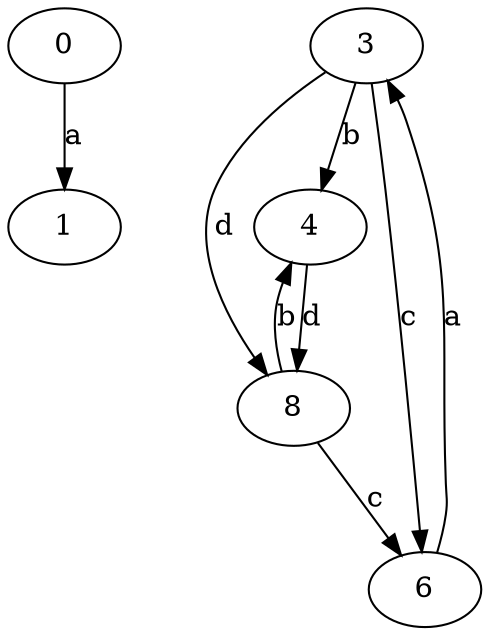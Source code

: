 strict digraph  {
1;
3;
4;
0;
6;
8;
3 -> 4  [label=b];
3 -> 6  [label=c];
3 -> 8  [label=d];
4 -> 8  [label=d];
0 -> 1  [label=a];
6 -> 3  [label=a];
8 -> 4  [label=b];
8 -> 6  [label=c];
}

